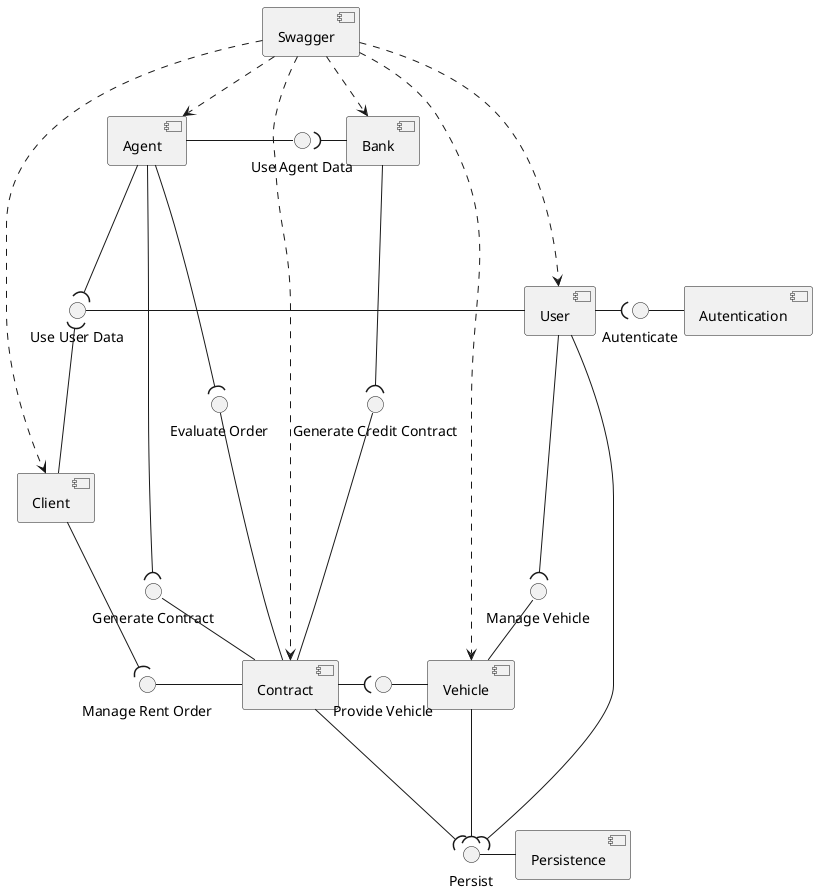 @startuml

component User
component Client
component Agent
component Bank
component Contract
component Vehicle
component Autentication
component Swagger
component Persistence

interface "Use User Data" as UserData
interface "Use Agent Data" as AgentData
interface Autenticate
interface "Generate Contract" as GenerateC
interface "Generate Credit Contract" as GenerateCC
interface "Provide Vehicle" as ProvideV
interface "Manage Vehicle" as MangeV
interface "Manage Rent Order" as MangeR
interface "Evaluate Order" as EvaluteOrder
interface Persist

Autenticate - Autentication
UserData - User
Agent - AgentData
ProvideV - Vehicle
MangeV - Vehicle
GenerateC - Contract
GenerateCC - Contract
EvaluteOrder - Contract
MangeR - Contract
Persist - Persistence

Swagger ..> User
Swagger ..> Client
Swagger ..> Agent
Swagger ..> Bank
Swagger ..> Contract
Swagger ..> Vehicle

User --right-( Autenticate
User --down-( MangeV
User --down-( Persist

Client --up-( UserData
Client --down-( MangeR

Agent ---( UserData
Agent ---( GenerateC
Agent ---( EvaluteOrder

Bank --left-( AgentData
Bank --down-( GenerateCC

Contract --right-( ProvideV
Contract --down-( Persist

Vehicle --down-( Persist

@enduml